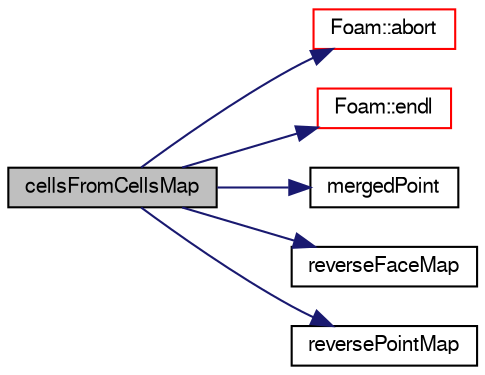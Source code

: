 digraph "cellsFromCellsMap"
{
  bgcolor="transparent";
  edge [fontname="FreeSans",fontsize="10",labelfontname="FreeSans",labelfontsize="10"];
  node [fontname="FreeSans",fontsize="10",shape=record];
  rankdir="LR";
  Node10307 [label="cellsFromCellsMap",height=0.2,width=0.4,color="black", fillcolor="grey75", style="filled", fontcolor="black"];
  Node10307 -> Node10308 [color="midnightblue",fontsize="10",style="solid",fontname="FreeSans"];
  Node10308 [label="Foam::abort",height=0.2,width=0.4,color="red",URL="$a21124.html#a447107a607d03e417307c203fa5fb44b"];
  Node10307 -> Node10316 [color="midnightblue",fontsize="10",style="solid",fontname="FreeSans"];
  Node10316 [label="Foam::endl",height=0.2,width=0.4,color="red",URL="$a21124.html#a2db8fe02a0d3909e9351bb4275b23ce4",tooltip="Add newline and flush stream. "];
  Node10307 -> Node10351 [color="midnightblue",fontsize="10",style="solid",fontname="FreeSans"];
  Node10351 [label="mergedPoint",height=0.2,width=0.4,color="black",URL="$a27386.html#a69c78c2f70d9279f33a10c8a0286a7b0",tooltip="If point is removed return point (on new mesh) it merged. "];
  Node10307 -> Node10352 [color="midnightblue",fontsize="10",style="solid",fontname="FreeSans"];
  Node10352 [label="reverseFaceMap",height=0.2,width=0.4,color="black",URL="$a27386.html#a90aeffdd46fec5934a7816ca40984af2",tooltip="Reverse face map. "];
  Node10307 -> Node10353 [color="midnightblue",fontsize="10",style="solid",fontname="FreeSans"];
  Node10353 [label="reversePointMap",height=0.2,width=0.4,color="black",URL="$a27386.html#a552b6f73bc2391a9c807f787f9774a39",tooltip="Reverse point map. "];
}
